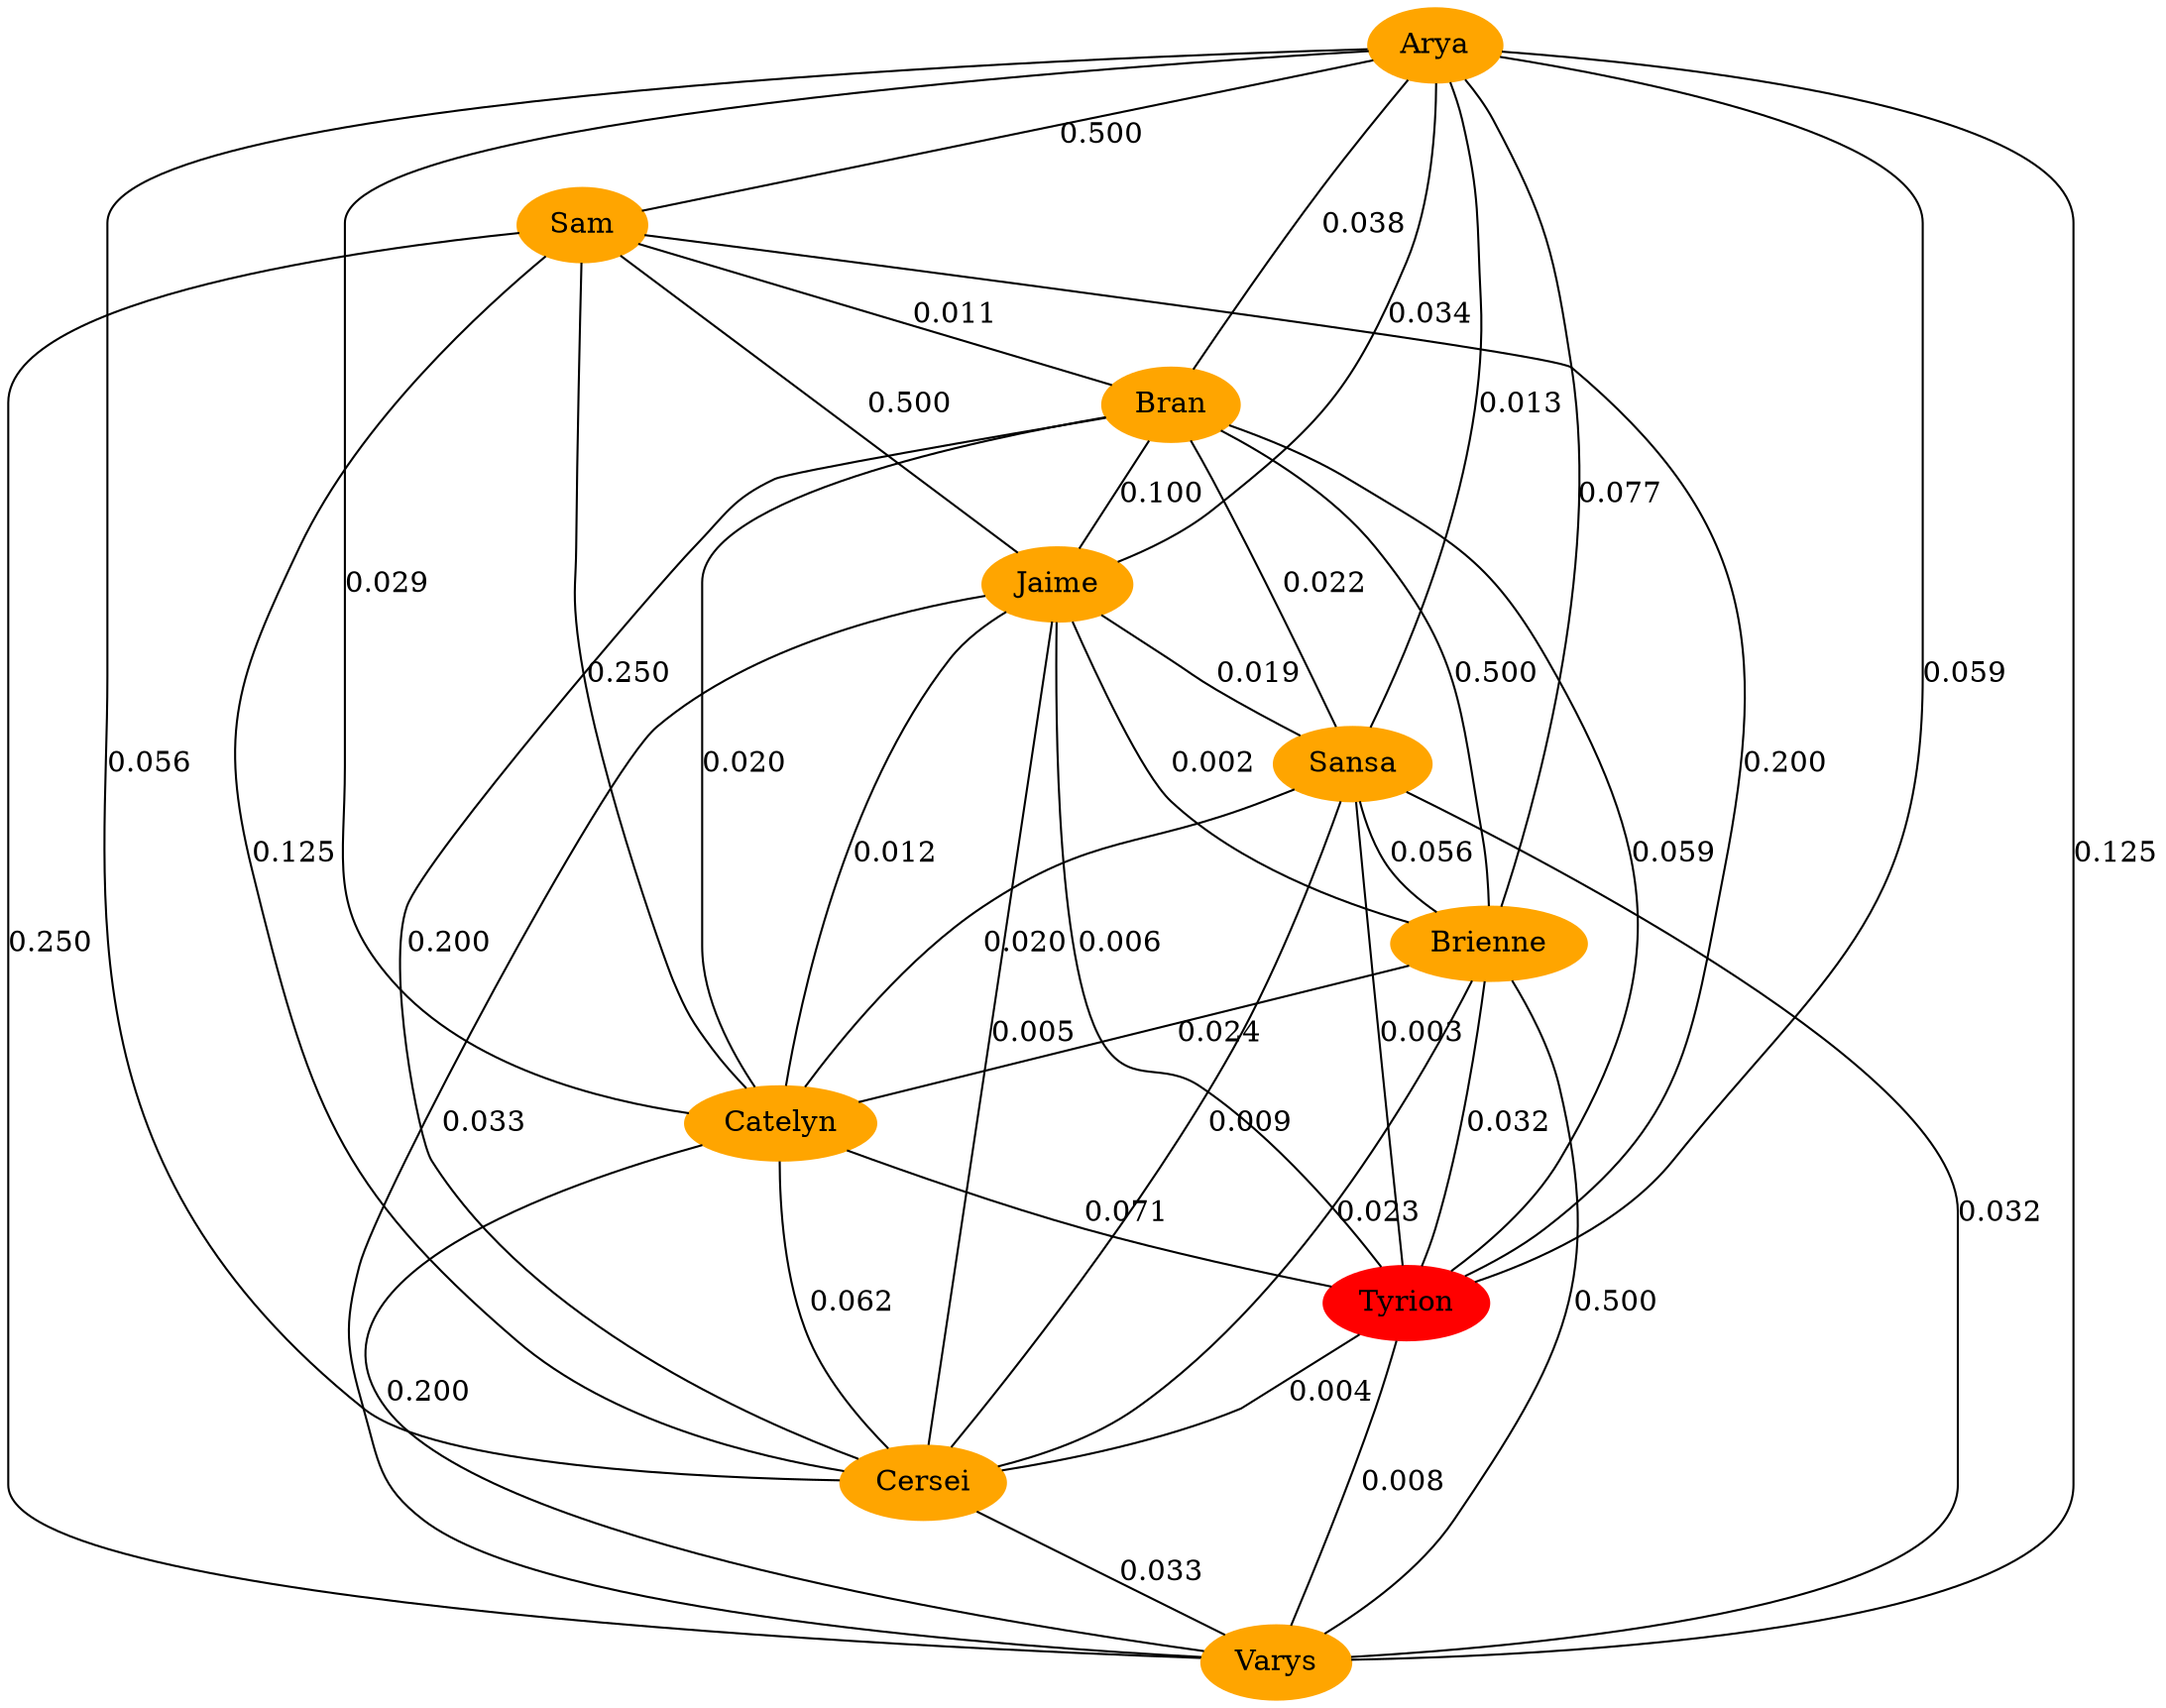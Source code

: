 graph G {
    Arya [color=orange, style=filled];
    Sam [color=orange, style=filled];
    Bran [color=orange, style=filled];
    Jaime [color=orange, style=filled];
    Sansa [color=orange, style=filled];
    Brienne [color=orange, style=filled];
    Catelyn [color=orange, style=filled];
    Tyrion [color=red, style=filled];
    Cersei [color=orange, style=filled];
    Varys [color=orange, style=filled];
    Arya -- Sam [label="0.500"];
    Arya -- Bran [label="0.038"];
    Arya -- Jaime [label="0.034"];
    Arya -- Sansa [label="0.013"];
    Arya -- Brienne [label="0.077"];
    Arya -- Catelyn [label="0.029"];
    Arya -- Tyrion [label="0.059"];
    Arya -- Cersei [label="0.056"];
    Arya -- Varys [label="0.125"];
    Sam -- Bran [label="0.011"];
    Sam -- Jaime [label="0.500"];
    Sam -- Catelyn [label="0.250"];
    Sam -- Tyrion [label="0.200"];
    Sam -- Cersei [label="0.125"];
    Sam -- Varys [label="0.250"];
    Bran -- Jaime [label="0.100"];
    Bran -- Sansa [label="0.022"];
    Bran -- Brienne [label="0.500"];
    Bran -- Catelyn [label="0.020"];
    Bran -- Tyrion [label="0.059"];
    Bran -- Cersei [label="0.200"];
    Jaime -- Sansa [label="0.019"];
    Jaime -- Brienne [label="0.002"];
    Jaime -- Catelyn [label="0.012"];
    Jaime -- Tyrion [label="0.006"];
    Jaime -- Cersei [label="0.005"];
    Jaime -- Varys [label="0.033"];
    Sansa -- Brienne [label="0.056"];
    Sansa -- Catelyn [label="0.020"];
    Sansa -- Tyrion [label="0.003"];
    Sansa -- Cersei [label="0.009"];
    Sansa -- Varys [label="0.032"];
    Brienne -- Catelyn [label="0.024"];
    Brienne -- Tyrion [label="0.032"];
    Brienne -- Cersei [label="0.023"];
    Brienne -- Varys [label="0.500"];
    Catelyn -- Tyrion [label="0.071"];
    Catelyn -- Cersei [label="0.062"];
    Catelyn -- Varys [label="0.200"];
    Tyrion -- Cersei [label="0.004"];
    Tyrion -- Varys [label="0.008"];
    Cersei -- Varys [label="0.033"];
}
